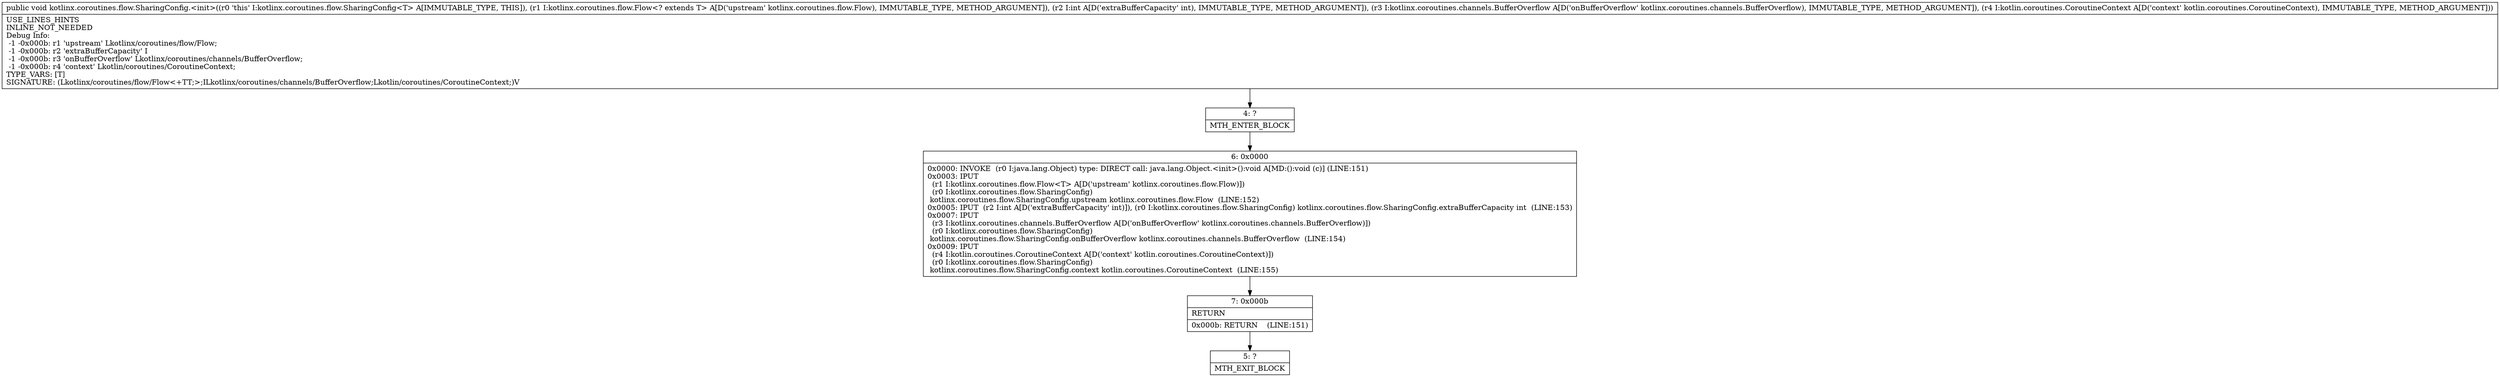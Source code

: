 digraph "CFG forkotlinx.coroutines.flow.SharingConfig.\<init\>(Lkotlinx\/coroutines\/flow\/Flow;ILkotlinx\/coroutines\/channels\/BufferOverflow;Lkotlin\/coroutines\/CoroutineContext;)V" {
Node_4 [shape=record,label="{4\:\ ?|MTH_ENTER_BLOCK\l}"];
Node_6 [shape=record,label="{6\:\ 0x0000|0x0000: INVOKE  (r0 I:java.lang.Object) type: DIRECT call: java.lang.Object.\<init\>():void A[MD:():void (c)] (LINE:151)\l0x0003: IPUT  \l  (r1 I:kotlinx.coroutines.flow.Flow\<T\> A[D('upstream' kotlinx.coroutines.flow.Flow)])\l  (r0 I:kotlinx.coroutines.flow.SharingConfig)\l kotlinx.coroutines.flow.SharingConfig.upstream kotlinx.coroutines.flow.Flow  (LINE:152)\l0x0005: IPUT  (r2 I:int A[D('extraBufferCapacity' int)]), (r0 I:kotlinx.coroutines.flow.SharingConfig) kotlinx.coroutines.flow.SharingConfig.extraBufferCapacity int  (LINE:153)\l0x0007: IPUT  \l  (r3 I:kotlinx.coroutines.channels.BufferOverflow A[D('onBufferOverflow' kotlinx.coroutines.channels.BufferOverflow)])\l  (r0 I:kotlinx.coroutines.flow.SharingConfig)\l kotlinx.coroutines.flow.SharingConfig.onBufferOverflow kotlinx.coroutines.channels.BufferOverflow  (LINE:154)\l0x0009: IPUT  \l  (r4 I:kotlin.coroutines.CoroutineContext A[D('context' kotlin.coroutines.CoroutineContext)])\l  (r0 I:kotlinx.coroutines.flow.SharingConfig)\l kotlinx.coroutines.flow.SharingConfig.context kotlin.coroutines.CoroutineContext  (LINE:155)\l}"];
Node_7 [shape=record,label="{7\:\ 0x000b|RETURN\l|0x000b: RETURN    (LINE:151)\l}"];
Node_5 [shape=record,label="{5\:\ ?|MTH_EXIT_BLOCK\l}"];
MethodNode[shape=record,label="{public void kotlinx.coroutines.flow.SharingConfig.\<init\>((r0 'this' I:kotlinx.coroutines.flow.SharingConfig\<T\> A[IMMUTABLE_TYPE, THIS]), (r1 I:kotlinx.coroutines.flow.Flow\<? extends T\> A[D('upstream' kotlinx.coroutines.flow.Flow), IMMUTABLE_TYPE, METHOD_ARGUMENT]), (r2 I:int A[D('extraBufferCapacity' int), IMMUTABLE_TYPE, METHOD_ARGUMENT]), (r3 I:kotlinx.coroutines.channels.BufferOverflow A[D('onBufferOverflow' kotlinx.coroutines.channels.BufferOverflow), IMMUTABLE_TYPE, METHOD_ARGUMENT]), (r4 I:kotlin.coroutines.CoroutineContext A[D('context' kotlin.coroutines.CoroutineContext), IMMUTABLE_TYPE, METHOD_ARGUMENT]))  | USE_LINES_HINTS\lINLINE_NOT_NEEDED\lDebug Info:\l  \-1 \-0x000b: r1 'upstream' Lkotlinx\/coroutines\/flow\/Flow;\l  \-1 \-0x000b: r2 'extraBufferCapacity' I\l  \-1 \-0x000b: r3 'onBufferOverflow' Lkotlinx\/coroutines\/channels\/BufferOverflow;\l  \-1 \-0x000b: r4 'context' Lkotlin\/coroutines\/CoroutineContext;\lTYPE_VARS: [T]\lSIGNATURE: (Lkotlinx\/coroutines\/flow\/Flow\<+TT;\>;ILkotlinx\/coroutines\/channels\/BufferOverflow;Lkotlin\/coroutines\/CoroutineContext;)V\l}"];
MethodNode -> Node_4;Node_4 -> Node_6;
Node_6 -> Node_7;
Node_7 -> Node_5;
}

